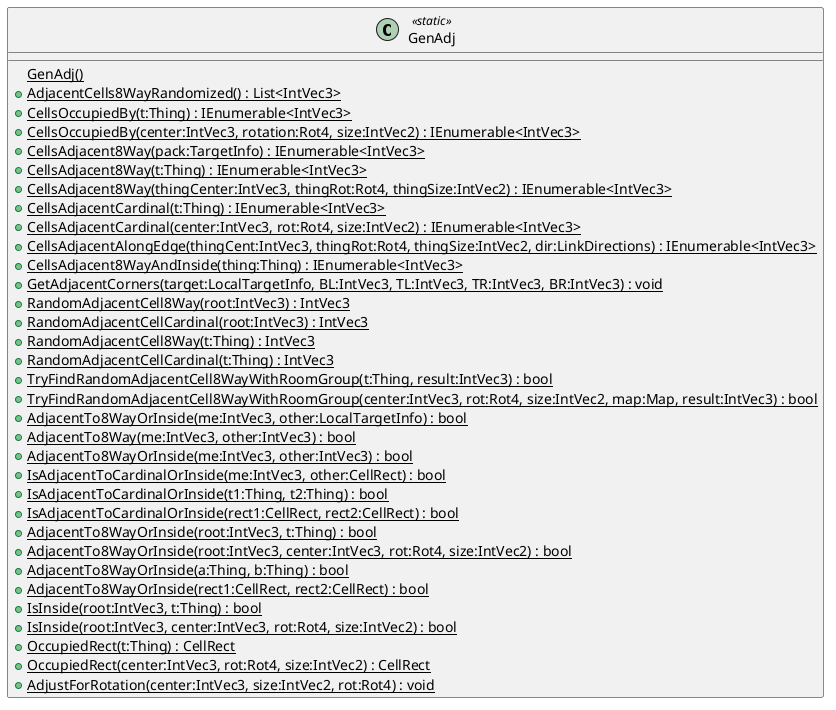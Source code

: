 @startuml
class GenAdj <<static>> {
    {static} GenAdj()
    + {static} AdjacentCells8WayRandomized() : List<IntVec3>
    + {static} CellsOccupiedBy(t:Thing) : IEnumerable<IntVec3>
    + {static} CellsOccupiedBy(center:IntVec3, rotation:Rot4, size:IntVec2) : IEnumerable<IntVec3>
    + {static} CellsAdjacent8Way(pack:TargetInfo) : IEnumerable<IntVec3>
    + {static} CellsAdjacent8Way(t:Thing) : IEnumerable<IntVec3>
    + {static} CellsAdjacent8Way(thingCenter:IntVec3, thingRot:Rot4, thingSize:IntVec2) : IEnumerable<IntVec3>
    + {static} CellsAdjacentCardinal(t:Thing) : IEnumerable<IntVec3>
    + {static} CellsAdjacentCardinal(center:IntVec3, rot:Rot4, size:IntVec2) : IEnumerable<IntVec3>
    + {static} CellsAdjacentAlongEdge(thingCent:IntVec3, thingRot:Rot4, thingSize:IntVec2, dir:LinkDirections) : IEnumerable<IntVec3>
    + {static} CellsAdjacent8WayAndInside(thing:Thing) : IEnumerable<IntVec3>
    + {static} GetAdjacentCorners(target:LocalTargetInfo, BL:IntVec3, TL:IntVec3, TR:IntVec3, BR:IntVec3) : void
    + {static} RandomAdjacentCell8Way(root:IntVec3) : IntVec3
    + {static} RandomAdjacentCellCardinal(root:IntVec3) : IntVec3
    + {static} RandomAdjacentCell8Way(t:Thing) : IntVec3
    + {static} RandomAdjacentCellCardinal(t:Thing) : IntVec3
    + {static} TryFindRandomAdjacentCell8WayWithRoomGroup(t:Thing, result:IntVec3) : bool
    + {static} TryFindRandomAdjacentCell8WayWithRoomGroup(center:IntVec3, rot:Rot4, size:IntVec2, map:Map, result:IntVec3) : bool
    + {static} AdjacentTo8WayOrInside(me:IntVec3, other:LocalTargetInfo) : bool
    + {static} AdjacentTo8Way(me:IntVec3, other:IntVec3) : bool
    + {static} AdjacentTo8WayOrInside(me:IntVec3, other:IntVec3) : bool
    + {static} IsAdjacentToCardinalOrInside(me:IntVec3, other:CellRect) : bool
    + {static} IsAdjacentToCardinalOrInside(t1:Thing, t2:Thing) : bool
    + {static} IsAdjacentToCardinalOrInside(rect1:CellRect, rect2:CellRect) : bool
    + {static} AdjacentTo8WayOrInside(root:IntVec3, t:Thing) : bool
    + {static} AdjacentTo8WayOrInside(root:IntVec3, center:IntVec3, rot:Rot4, size:IntVec2) : bool
    + {static} AdjacentTo8WayOrInside(a:Thing, b:Thing) : bool
    + {static} AdjacentTo8WayOrInside(rect1:CellRect, rect2:CellRect) : bool
    + {static} IsInside(root:IntVec3, t:Thing) : bool
    + {static} IsInside(root:IntVec3, center:IntVec3, rot:Rot4, size:IntVec2) : bool
    + {static} OccupiedRect(t:Thing) : CellRect
    + {static} OccupiedRect(center:IntVec3, rot:Rot4, size:IntVec2) : CellRect
    + {static} AdjustForRotation(center:IntVec3, size:IntVec2, rot:Rot4) : void
}
@enduml

